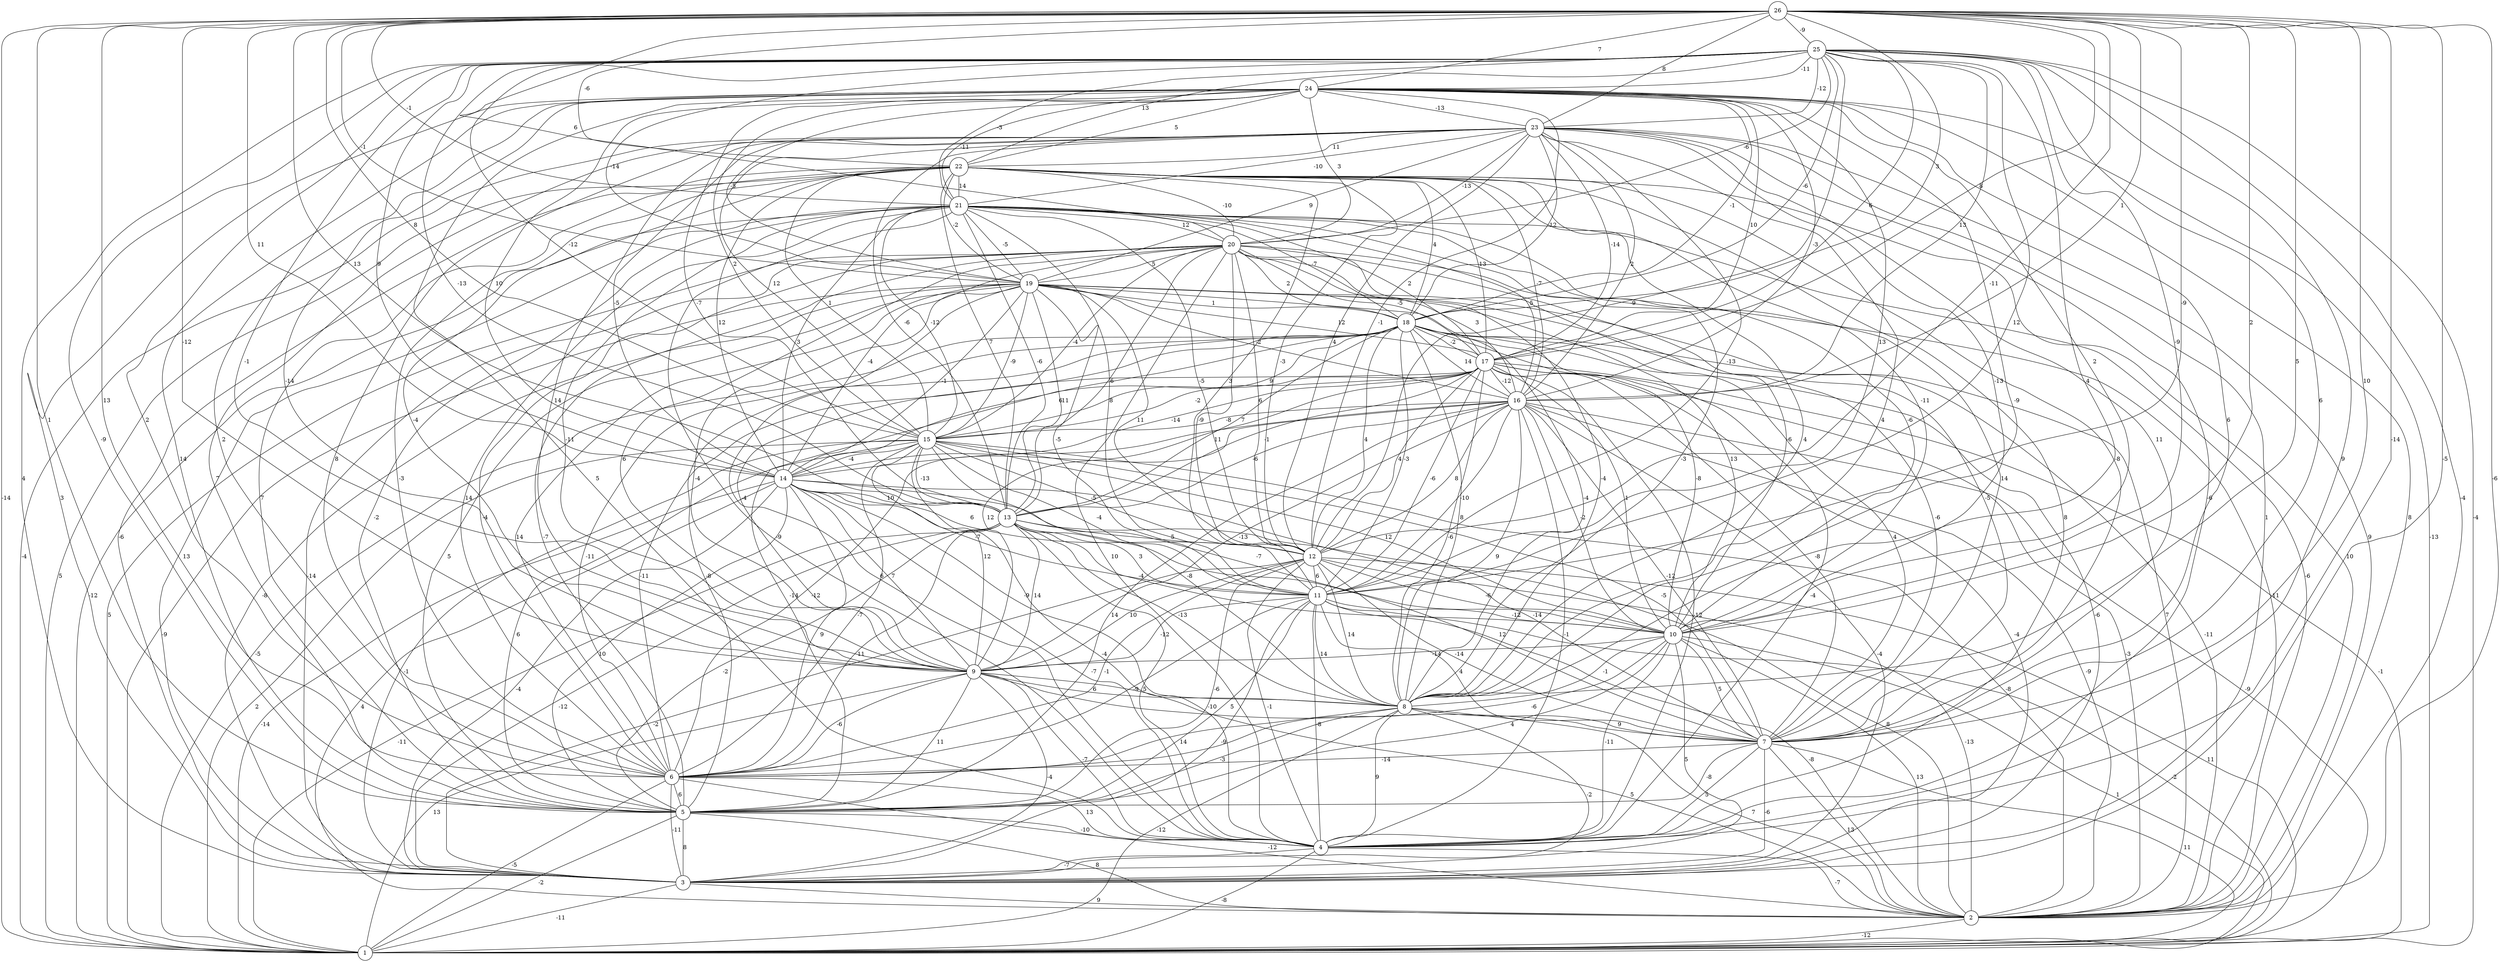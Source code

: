 graph { 
	 fontname="Helvetica,Arial,sans-serif" 
	 node [shape = circle]; 
	 26 -- 1 [label = "-14"];
	 26 -- 2 [label = "-6"];
	 26 -- 3 [label = "-5"];
	 26 -- 4 [label = "-14"];
	 26 -- 5 [label = "1"];
	 26 -- 6 [label = "13"];
	 26 -- 7 [label = "10"];
	 26 -- 8 [label = "5"];
	 26 -- 9 [label = "-12"];
	 26 -- 10 [label = "2"];
	 26 -- 11 [label = "-9"];
	 26 -- 12 [label = "-11"];
	 26 -- 13 [label = "13"];
	 26 -- 14 [label = "11"];
	 26 -- 15 [label = "8"];
	 26 -- 16 [label = "1"];
	 26 -- 17 [label = "8"];
	 26 -- 18 [label = "3"];
	 26 -- 19 [label = "-1"];
	 26 -- 20 [label = "6"];
	 26 -- 21 [label = "-1"];
	 26 -- 22 [label = "-6"];
	 26 -- 23 [label = "8"];
	 26 -- 24 [label = "7"];
	 26 -- 25 [label = "-9"];
	 25 -- 1 [label = "-4"];
	 25 -- 2 [label = "-4"];
	 25 -- 3 [label = "4"];
	 25 -- 4 [label = "9"];
	 25 -- 5 [label = "-9"];
	 25 -- 6 [label = "2"];
	 25 -- 7 [label = "6"];
	 25 -- 8 [label = "4"];
	 25 -- 9 [label = "-1"];
	 25 -- 10 [label = "-9"];
	 25 -- 11 [label = "12"];
	 25 -- 12 [label = "-9"];
	 25 -- 13 [label = "-13"];
	 25 -- 14 [label = "9"];
	 25 -- 15 [label = "-12"];
	 25 -- 16 [label = "13"];
	 25 -- 17 [label = "6"];
	 25 -- 18 [label = "-6"];
	 25 -- 19 [label = "-14"];
	 25 -- 20 [label = "-6"];
	 25 -- 21 [label = "-3"];
	 25 -- 22 [label = "13"];
	 25 -- 23 [label = "-12"];
	 25 -- 24 [label = "-11"];
	 24 -- 1 [label = "-13"];
	 24 -- 2 [label = "8"];
	 24 -- 3 [label = "3"];
	 24 -- 4 [label = "5"];
	 24 -- 5 [label = "14"];
	 24 -- 6 [label = "2"];
	 24 -- 7 [label = "6"];
	 24 -- 8 [label = "-9"];
	 24 -- 9 [label = "-14"];
	 24 -- 10 [label = "2"];
	 24 -- 11 [label = "13"];
	 24 -- 12 [label = "-1"];
	 24 -- 13 [label = "-7"];
	 24 -- 14 [label = "10"];
	 24 -- 15 [label = "2"];
	 24 -- 16 [label = "-3"];
	 24 -- 17 [label = "10"];
	 24 -- 18 [label = "-1"];
	 24 -- 19 [label = "-5"];
	 24 -- 20 [label = "3"];
	 24 -- 21 [label = "-11"];
	 24 -- 22 [label = "5"];
	 24 -- 23 [label = "-13"];
	 23 -- 1 [label = "-4"];
	 23 -- 2 [label = "9"];
	 23 -- 3 [label = "1"];
	 23 -- 4 [label = "-6"];
	 23 -- 5 [label = "7"];
	 23 -- 6 [label = "8"];
	 23 -- 7 [label = "11"];
	 23 -- 8 [label = "4"];
	 23 -- 9 [label = "14"];
	 23 -- 10 [label = "-13"];
	 23 -- 11 [label = "-13"];
	 23 -- 12 [label = "4"];
	 23 -- 13 [label = "-6"];
	 23 -- 14 [label = "-5"];
	 23 -- 15 [label = "12"];
	 23 -- 16 [label = "2"];
	 23 -- 17 [label = "-14"];
	 23 -- 18 [label = "12"];
	 23 -- 19 [label = "9"];
	 23 -- 20 [label = "-13"];
	 23 -- 21 [label = "-10"];
	 23 -- 22 [label = "11"];
	 22 -- 1 [label = "5"];
	 22 -- 2 [label = "10"];
	 22 -- 3 [label = "-6"];
	 22 -- 4 [label = "8"];
	 22 -- 5 [label = "7"];
	 22 -- 6 [label = "-3"];
	 22 -- 7 [label = "-8"];
	 22 -- 8 [label = "4"];
	 22 -- 9 [label = "-4"];
	 22 -- 10 [label = "-11"];
	 22 -- 11 [label = "3"];
	 22 -- 12 [label = "-3"];
	 22 -- 13 [label = "7"];
	 22 -- 14 [label = "12"];
	 22 -- 15 [label = "1"];
	 22 -- 16 [label = "-7"];
	 22 -- 17 [label = "13"];
	 22 -- 18 [label = "4"];
	 22 -- 19 [label = "-2"];
	 22 -- 20 [label = "-10"];
	 22 -- 21 [label = "14"];
	 21 -- 1 [label = "-12"];
	 21 -- 2 [label = "-6"];
	 21 -- 3 [label = "13"];
	 21 -- 4 [label = "-9"];
	 21 -- 5 [label = "-2"];
	 21 -- 6 [label = "14"];
	 21 -- 7 [label = "14"];
	 21 -- 8 [label = "-3"];
	 21 -- 9 [label = "-11"];
	 21 -- 10 [label = "-6"];
	 21 -- 11 [label = "8"];
	 21 -- 12 [label = "-5"];
	 21 -- 13 [label = "-6"];
	 21 -- 14 [label = "3"];
	 21 -- 15 [label = "-12"];
	 21 -- 16 [label = "5"];
	 21 -- 17 [label = "2"];
	 21 -- 18 [label = "-7"];
	 21 -- 19 [label = "-5"];
	 21 -- 20 [label = "12"];
	 20 -- 1 [label = "5"];
	 20 -- 2 [label = "11"];
	 20 -- 3 [label = "-14"];
	 20 -- 4 [label = "10"];
	 20 -- 5 [label = "-7"];
	 20 -- 6 [label = "-4"];
	 20 -- 7 [label = "-5"];
	 20 -- 8 [label = "-4"];
	 20 -- 9 [label = "6"];
	 20 -- 10 [label = "-6"];
	 20 -- 11 [label = "-9"];
	 20 -- 12 [label = "6"];
	 20 -- 13 [label = "6"];
	 20 -- 14 [label = "-4"];
	 20 -- 15 [label = "-4"];
	 20 -- 16 [label = "3"];
	 20 -- 17 [label = "-5"];
	 20 -- 18 [label = "2"];
	 20 -- 19 [label = "5"];
	 19 -- 1 [label = "-9"];
	 19 -- 2 [label = "7"];
	 19 -- 3 [label = "-8"];
	 19 -- 4 [label = "6"];
	 19 -- 5 [label = "5"];
	 19 -- 6 [label = "14"];
	 19 -- 7 [label = "-6"];
	 19 -- 8 [label = "-4"];
	 19 -- 9 [label = "-4"];
	 19 -- 10 [label = "13"];
	 19 -- 11 [label = "-5"];
	 19 -- 12 [label = "11"];
	 19 -- 13 [label = "11"];
	 19 -- 14 [label = "-1"];
	 19 -- 15 [label = "-9"];
	 19 -- 16 [label = "-2"];
	 19 -- 17 [label = "12"];
	 19 -- 18 [label = "1"];
	 18 -- 1 [label = "-5"];
	 18 -- 2 [label = "-11"];
	 18 -- 3 [label = "-6"];
	 18 -- 4 [label = "-4"];
	 18 -- 5 [label = "-8"];
	 18 -- 6 [label = "-11"];
	 18 -- 7 [label = "4"];
	 18 -- 8 [label = "8"];
	 18 -- 9 [label = "-4"];
	 18 -- 10 [label = "-8"];
	 18 -- 11 [label = "-3"];
	 18 -- 12 [label = "4"];
	 18 -- 13 [label = "7"];
	 18 -- 14 [label = "6"];
	 18 -- 15 [label = "9"];
	 18 -- 16 [label = "14"];
	 18 -- 17 [label = "-2"];
	 17 -- 1 [label = "-1"];
	 17 -- 2 [label = "-3"];
	 17 -- 3 [label = "-4"];
	 17 -- 4 [label = "-12"];
	 17 -- 5 [label = "-14"];
	 17 -- 6 [label = "-11"];
	 17 -- 7 [label = "-8"];
	 17 -- 8 [label = "-6"];
	 17 -- 9 [label = "12"];
	 17 -- 10 [label = "1"];
	 17 -- 11 [label = "-6"];
	 17 -- 12 [label = "4"];
	 17 -- 13 [label = "-1"];
	 17 -- 14 [label = "-14"];
	 17 -- 15 [label = "-2"];
	 17 -- 16 [label = "-12"];
	 16 -- 1 [label = "-9"];
	 16 -- 2 [label = "-9"];
	 16 -- 3 [label = "-4"];
	 16 -- 4 [label = "-1"];
	 16 -- 5 [label = "14"];
	 16 -- 6 [label = "-12"];
	 16 -- 7 [label = "-12"];
	 16 -- 8 [label = "9"];
	 16 -- 9 [label = "-13"];
	 16 -- 10 [label = "-2"];
	 16 -- 11 [label = "-10"];
	 16 -- 12 [label = "8"];
	 16 -- 13 [label = "-6"];
	 16 -- 14 [label = "11"];
	 16 -- 15 [label = "-8"];
	 15 -- 1 [label = "2"];
	 15 -- 2 [label = "-8"];
	 15 -- 3 [label = "-1"];
	 15 -- 4 [label = "-4"];
	 15 -- 5 [label = "6"];
	 15 -- 6 [label = "-7"];
	 15 -- 7 [label = "-5"];
	 15 -- 8 [label = "-8"];
	 15 -- 9 [label = "12"];
	 15 -- 10 [label = "12"];
	 15 -- 11 [label = "-4"];
	 15 -- 12 [label = "-5"];
	 15 -- 13 [label = "-13"];
	 15 -- 14 [label = "-4"];
	 14 -- 1 [label = "-14"];
	 14 -- 2 [label = "4"];
	 14 -- 3 [label = "-4"];
	 14 -- 4 [label = "-7"];
	 14 -- 5 [label = "10"];
	 14 -- 6 [label = "9"];
	 14 -- 7 [label = "-14"];
	 14 -- 8 [label = "-9"];
	 14 -- 9 [label = "7"];
	 14 -- 10 [label = "-7"];
	 14 -- 11 [label = "-7"];
	 14 -- 12 [label = "6"];
	 14 -- 13 [label = "10"];
	 13 -- 1 [label = "-11"];
	 13 -- 2 [label = "8"];
	 13 -- 3 [label = "-12"];
	 13 -- 4 [label = "5"];
	 13 -- 5 [label = "-2"];
	 13 -- 6 [label = "11"];
	 13 -- 7 [label = "12"];
	 13 -- 8 [label = "-13"];
	 13 -- 9 [label = "14"];
	 13 -- 10 [label = "-4"];
	 13 -- 11 [label = "3"];
	 13 -- 12 [label = "5"];
	 12 -- 1 [label = "11"];
	 12 -- 2 [label = "-13"];
	 12 -- 3 [label = "-2"];
	 12 -- 4 [label = "-1"];
	 12 -- 5 [label = "-6"];
	 12 -- 6 [label = "-1"];
	 12 -- 7 [label = "-14"];
	 12 -- 8 [label = "14"];
	 12 -- 9 [label = "10"];
	 12 -- 10 [label = "-6"];
	 12 -- 11 [label = "6"];
	 11 -- 1 [label = "-2"];
	 11 -- 2 [label = "-8"];
	 11 -- 3 [label = "-9"];
	 11 -- 4 [label = "-8"];
	 11 -- 5 [label = "5"];
	 11 -- 6 [label = "-9"];
	 11 -- 7 [label = "4"];
	 11 -- 8 [label = "14"];
	 11 -- 9 [label = "-12"];
	 11 -- 10 [label = "-12"];
	 10 -- 1 [label = "1"];
	 10 -- 2 [label = "13"];
	 10 -- 3 [label = "5"];
	 10 -- 4 [label = "-11"];
	 10 -- 5 [label = "4"];
	 10 -- 6 [label = "-6"];
	 10 -- 7 [label = "5"];
	 10 -- 8 [label = "-1"];
	 10 -- 9 [label = "-14"];
	 9 -- 1 [label = "13"];
	 9 -- 2 [label = "5"];
	 9 -- 3 [label = "-4"];
	 9 -- 4 [label = "-7"];
	 9 -- 5 [label = "11"];
	 9 -- 6 [label = "-6"];
	 9 -- 7 [label = "-10"];
	 9 -- 8 [label = "6"];
	 8 -- 1 [label = "-12"];
	 8 -- 2 [label = "7"];
	 8 -- 3 [label = "-2"];
	 8 -- 4 [label = "9"];
	 8 -- 5 [label = "-3"];
	 8 -- 6 [label = "14"];
	 8 -- 7 [label = "9"];
	 7 -- 1 [label = "11"];
	 7 -- 2 [label = "13"];
	 7 -- 3 [label = "-6"];
	 7 -- 4 [label = "5"];
	 7 -- 5 [label = "-8"];
	 7 -- 6 [label = "-14"];
	 6 -- 1 [label = "-5"];
	 6 -- 2 [label = "-12"];
	 6 -- 3 [label = "-11"];
	 6 -- 4 [label = "13"];
	 6 -- 5 [label = "6"];
	 5 -- 1 [label = "-2"];
	 5 -- 2 [label = "8"];
	 5 -- 3 [label = "8"];
	 5 -- 4 [label = "-10"];
	 4 -- 1 [label = "-8"];
	 4 -- 2 [label = "-7"];
	 4 -- 3 [label = "-7"];
	 3 -- 1 [label = "-11"];
	 3 -- 2 [label = "9"];
	 2 -- 1 [label = "-12"];
	 1;
	 2;
	 3;
	 4;
	 5;
	 6;
	 7;
	 8;
	 9;
	 10;
	 11;
	 12;
	 13;
	 14;
	 15;
	 16;
	 17;
	 18;
	 19;
	 20;
	 21;
	 22;
	 23;
	 24;
	 25;
	 26;
}
